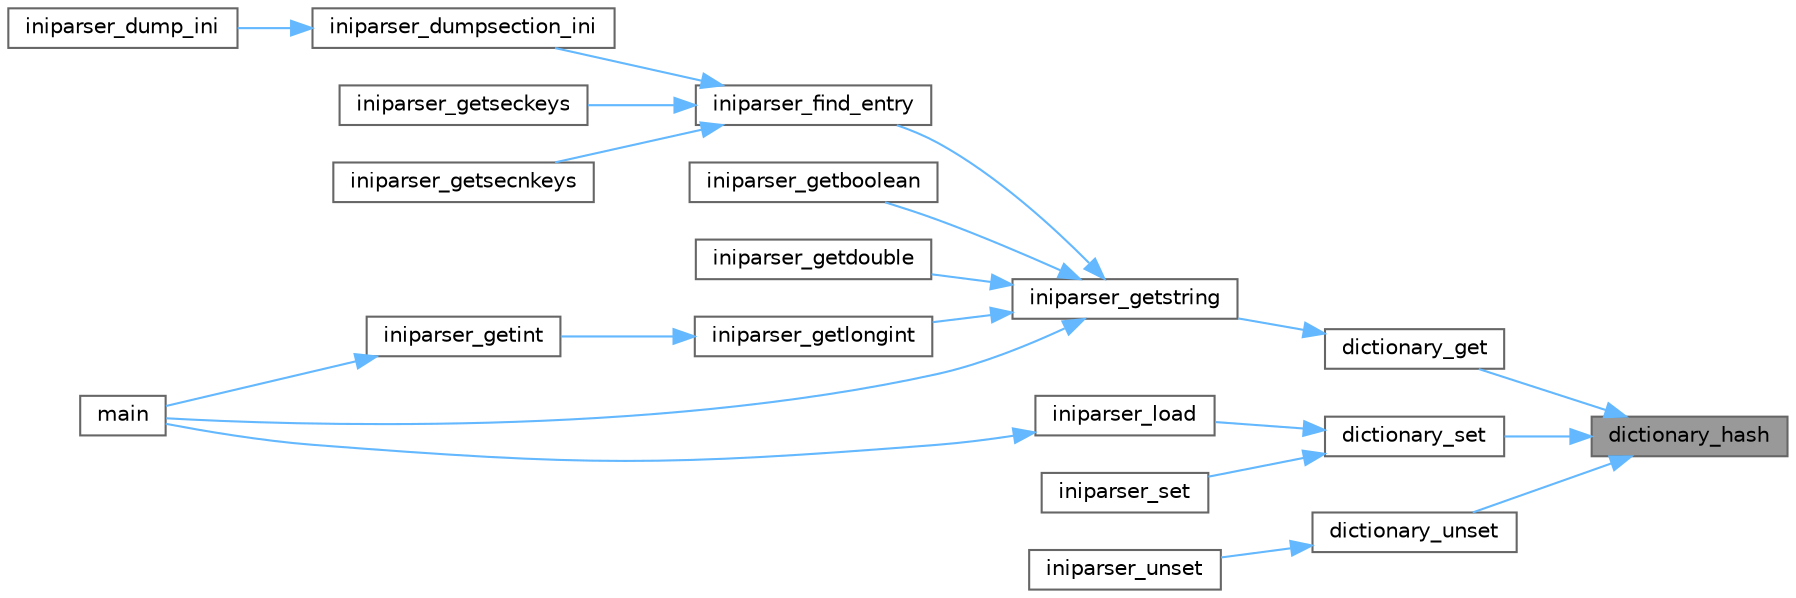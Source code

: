 digraph "dictionary_hash"
{
 // LATEX_PDF_SIZE
  bgcolor="transparent";
  edge [fontname=Helvetica,fontsize=10,labelfontname=Helvetica,labelfontsize=10];
  node [fontname=Helvetica,fontsize=10,shape=box,height=0.2,width=0.4];
  rankdir="RL";
  Node1 [label="dictionary_hash",height=0.2,width=0.4,color="gray40", fillcolor="grey60", style="filled", fontcolor="black",tooltip="Compute the hash key for a string."];
  Node1 -> Node2 [dir="back",color="steelblue1",style="solid"];
  Node2 [label="dictionary_get",height=0.2,width=0.4,color="grey40", fillcolor="white", style="filled",URL="$dictionary_8c.html#a86fa2720a18cb6a348567613e065029b",tooltip="Get a value from a dictionary."];
  Node2 -> Node3 [dir="back",color="steelblue1",style="solid"];
  Node3 [label="iniparser_getstring",height=0.2,width=0.4,color="grey40", fillcolor="white", style="filled",URL="$iniparser_8c.html#afe3c33831c0f1e812e1fbcba8cc7a44c",tooltip="Get the string associated to a key"];
  Node3 -> Node4 [dir="back",color="steelblue1",style="solid"];
  Node4 [label="iniparser_find_entry",height=0.2,width=0.4,color="grey40", fillcolor="white", style="filled",URL="$iniparser_8c.html#acd872a1e8c56f23a79ab2f2f7a26a7ac",tooltip="Finds out if a given entry exists in a dictionary"];
  Node4 -> Node5 [dir="back",color="steelblue1",style="solid"];
  Node5 [label="iniparser_dumpsection_ini",height=0.2,width=0.4,color="grey40", fillcolor="white", style="filled",URL="$iniparser_8c.html#a790111c03777a5377712b5ea78431637",tooltip="Save a dictionary section to a loadable ini file"];
  Node5 -> Node6 [dir="back",color="steelblue1",style="solid"];
  Node6 [label="iniparser_dump_ini",height=0.2,width=0.4,color="grey40", fillcolor="white", style="filled",URL="$iniparser_8c.html#af3d206ad34f6b9eefe394896d68d140c",tooltip="Save a dictionary to a loadable ini file"];
  Node4 -> Node7 [dir="back",color="steelblue1",style="solid"];
  Node7 [label="iniparser_getseckeys",height=0.2,width=0.4,color="grey40", fillcolor="white", style="filled",URL="$iniparser_8c.html#ae8b877f872727f9129976b8f2de38e48",tooltip="Get the number of keys in a section of a dictionary."];
  Node4 -> Node8 [dir="back",color="steelblue1",style="solid"];
  Node8 [label="iniparser_getsecnkeys",height=0.2,width=0.4,color="grey40", fillcolor="white", style="filled",URL="$iniparser_8c.html#a3e50b16a71a4fbd2183bec0424699932",tooltip="Get the number of keys in a section of a dictionary."];
  Node3 -> Node9 [dir="back",color="steelblue1",style="solid"];
  Node9 [label="iniparser_getboolean",height=0.2,width=0.4,color="grey40", fillcolor="white", style="filled",URL="$iniparser_8c.html#afa30800883e2853074c038467f5fde2b",tooltip="Get the string associated to a key, convert to a boolean"];
  Node3 -> Node10 [dir="back",color="steelblue1",style="solid"];
  Node10 [label="iniparser_getdouble",height=0.2,width=0.4,color="grey40", fillcolor="white", style="filled",URL="$iniparser_8c.html#a18d3a09e99a0ac212010edc3f0365379",tooltip="Get the string associated to a key, convert to a double"];
  Node3 -> Node11 [dir="back",color="steelblue1",style="solid"];
  Node11 [label="iniparser_getlongint",height=0.2,width=0.4,color="grey40", fillcolor="white", style="filled",URL="$iniparser_8c.html#ada8cb75b68d3d7d175ac0bce75ca7fb5",tooltip="Get the string associated to a key, convert to an long int"];
  Node11 -> Node12 [dir="back",color="steelblue1",style="solid"];
  Node12 [label="iniparser_getint",height=0.2,width=0.4,color="grey40", fillcolor="white", style="filled",URL="$iniparser_8c.html#a97f70bc64c6e32b8f4df50f884400fd8",tooltip="Get the string associated to a key, convert to an int"];
  Node12 -> Node13 [dir="back",color="steelblue1",style="solid"];
  Node13 [label="main",height=0.2,width=0.4,color="grey40", fillcolor="white", style="filled",URL="$test_8c.html#a3c04138a5bfe5d72780bb7e82a18e627",tooltip="主函数"];
  Node3 -> Node13 [dir="back",color="steelblue1",style="solid"];
  Node1 -> Node14 [dir="back",color="steelblue1",style="solid"];
  Node14 [label="dictionary_set",height=0.2,width=0.4,color="grey40", fillcolor="white", style="filled",URL="$dictionary_8c.html#aca582586180a1cd058017e337250848d",tooltip="Set a value in a dictionary."];
  Node14 -> Node15 [dir="back",color="steelblue1",style="solid"];
  Node15 [label="iniparser_load",height=0.2,width=0.4,color="grey40", fillcolor="white", style="filled",URL="$iniparser_8c.html#a02413e09375214ee412af319e3a81f3c",tooltip="Parse an ini file and return an allocated dictionary object"];
  Node15 -> Node13 [dir="back",color="steelblue1",style="solid"];
  Node14 -> Node16 [dir="back",color="steelblue1",style="solid"];
  Node16 [label="iniparser_set",height=0.2,width=0.4,color="grey40", fillcolor="white", style="filled",URL="$iniparser_8c.html#ad526324b54dbfe04d636360883f4f874",tooltip="Set an entry in a dictionary."];
  Node1 -> Node17 [dir="back",color="steelblue1",style="solid"];
  Node17 [label="dictionary_unset",height=0.2,width=0.4,color="grey40", fillcolor="white", style="filled",URL="$dictionary_8c.html#a27f0752948d52ccd2568dae22f5db2bc",tooltip="Delete a key in a dictionary"];
  Node17 -> Node18 [dir="back",color="steelblue1",style="solid"];
  Node18 [label="iniparser_unset",height=0.2,width=0.4,color="grey40", fillcolor="white", style="filled",URL="$iniparser_8c.html#a2ecced40f104f8d629748bb12c1f6b6b",tooltip="Delete an entry in a dictionary"];
}
